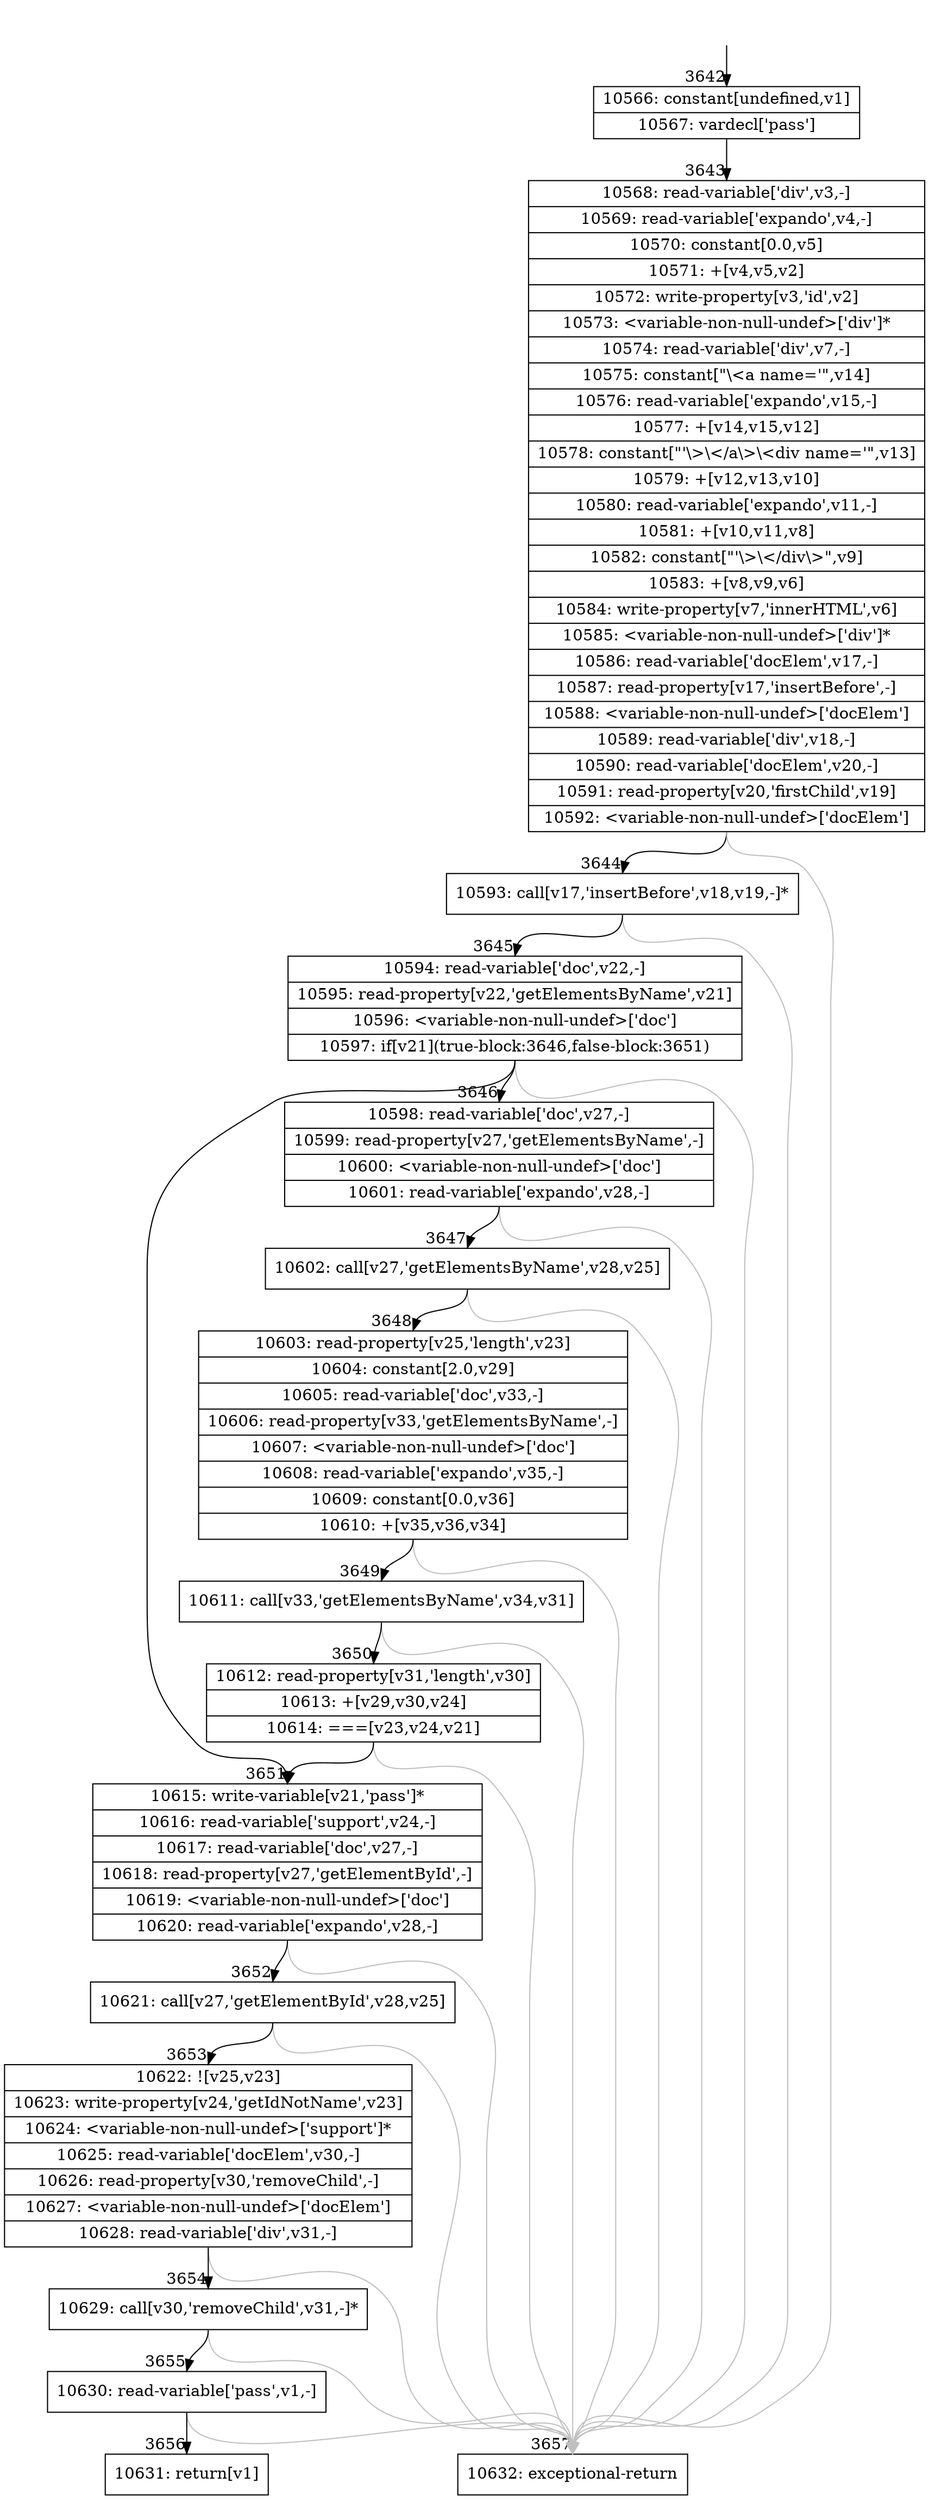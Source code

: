 digraph {
rankdir="TD"
BB_entry237[shape=none,label=""];
BB_entry237 -> BB3642 [tailport=s, headport=n, headlabel="    3642"]
BB3642 [shape=record label="{10566: constant[undefined,v1]|10567: vardecl['pass']}" ] 
BB3642 -> BB3643 [tailport=s, headport=n, headlabel="      3643"]
BB3643 [shape=record label="{10568: read-variable['div',v3,-]|10569: read-variable['expando',v4,-]|10570: constant[0.0,v5]|10571: +[v4,v5,v2]|10572: write-property[v3,'id',v2]|10573: \<variable-non-null-undef\>['div']*|10574: read-variable['div',v7,-]|10575: constant[\"\\\<a name='\",v14]|10576: read-variable['expando',v15,-]|10577: +[v14,v15,v12]|10578: constant[\"'\\\>\\\</a\\\>\\\<div name='\",v13]|10579: +[v12,v13,v10]|10580: read-variable['expando',v11,-]|10581: +[v10,v11,v8]|10582: constant[\"'\\\>\\\</div\\\>\",v9]|10583: +[v8,v9,v6]|10584: write-property[v7,'innerHTML',v6]|10585: \<variable-non-null-undef\>['div']*|10586: read-variable['docElem',v17,-]|10587: read-property[v17,'insertBefore',-]|10588: \<variable-non-null-undef\>['docElem']|10589: read-variable['div',v18,-]|10590: read-variable['docElem',v20,-]|10591: read-property[v20,'firstChild',v19]|10592: \<variable-non-null-undef\>['docElem']}" ] 
BB3643 -> BB3644 [tailport=s, headport=n, headlabel="      3644"]
BB3643 -> BB3657 [tailport=s, headport=n, color=gray, headlabel="      3657"]
BB3644 [shape=record label="{10593: call[v17,'insertBefore',v18,v19,-]*}" ] 
BB3644 -> BB3645 [tailport=s, headport=n, headlabel="      3645"]
BB3644 -> BB3657 [tailport=s, headport=n, color=gray]
BB3645 [shape=record label="{10594: read-variable['doc',v22,-]|10595: read-property[v22,'getElementsByName',v21]|10596: \<variable-non-null-undef\>['doc']|10597: if[v21](true-block:3646,false-block:3651)}" ] 
BB3645 -> BB3651 [tailport=s, headport=n, headlabel="      3651"]
BB3645 -> BB3646 [tailport=s, headport=n, headlabel="      3646"]
BB3645 -> BB3657 [tailport=s, headport=n, color=gray]
BB3646 [shape=record label="{10598: read-variable['doc',v27,-]|10599: read-property[v27,'getElementsByName',-]|10600: \<variable-non-null-undef\>['doc']|10601: read-variable['expando',v28,-]}" ] 
BB3646 -> BB3647 [tailport=s, headport=n, headlabel="      3647"]
BB3646 -> BB3657 [tailport=s, headport=n, color=gray]
BB3647 [shape=record label="{10602: call[v27,'getElementsByName',v28,v25]}" ] 
BB3647 -> BB3648 [tailport=s, headport=n, headlabel="      3648"]
BB3647 -> BB3657 [tailport=s, headport=n, color=gray]
BB3648 [shape=record label="{10603: read-property[v25,'length',v23]|10604: constant[2.0,v29]|10605: read-variable['doc',v33,-]|10606: read-property[v33,'getElementsByName',-]|10607: \<variable-non-null-undef\>['doc']|10608: read-variable['expando',v35,-]|10609: constant[0.0,v36]|10610: +[v35,v36,v34]}" ] 
BB3648 -> BB3649 [tailport=s, headport=n, headlabel="      3649"]
BB3648 -> BB3657 [tailport=s, headport=n, color=gray]
BB3649 [shape=record label="{10611: call[v33,'getElementsByName',v34,v31]}" ] 
BB3649 -> BB3650 [tailport=s, headport=n, headlabel="      3650"]
BB3649 -> BB3657 [tailport=s, headport=n, color=gray]
BB3650 [shape=record label="{10612: read-property[v31,'length',v30]|10613: +[v29,v30,v24]|10614: ===[v23,v24,v21]}" ] 
BB3650 -> BB3651 [tailport=s, headport=n]
BB3650 -> BB3657 [tailport=s, headport=n, color=gray]
BB3651 [shape=record label="{10615: write-variable[v21,'pass']*|10616: read-variable['support',v24,-]|10617: read-variable['doc',v27,-]|10618: read-property[v27,'getElementById',-]|10619: \<variable-non-null-undef\>['doc']|10620: read-variable['expando',v28,-]}" ] 
BB3651 -> BB3652 [tailport=s, headport=n, headlabel="      3652"]
BB3651 -> BB3657 [tailport=s, headport=n, color=gray]
BB3652 [shape=record label="{10621: call[v27,'getElementById',v28,v25]}" ] 
BB3652 -> BB3653 [tailport=s, headport=n, headlabel="      3653"]
BB3652 -> BB3657 [tailport=s, headport=n, color=gray]
BB3653 [shape=record label="{10622: ![v25,v23]|10623: write-property[v24,'getIdNotName',v23]|10624: \<variable-non-null-undef\>['support']*|10625: read-variable['docElem',v30,-]|10626: read-property[v30,'removeChild',-]|10627: \<variable-non-null-undef\>['docElem']|10628: read-variable['div',v31,-]}" ] 
BB3653 -> BB3654 [tailport=s, headport=n, headlabel="      3654"]
BB3653 -> BB3657 [tailport=s, headport=n, color=gray]
BB3654 [shape=record label="{10629: call[v30,'removeChild',v31,-]*}" ] 
BB3654 -> BB3655 [tailport=s, headport=n, headlabel="      3655"]
BB3654 -> BB3657 [tailport=s, headport=n, color=gray]
BB3655 [shape=record label="{10630: read-variable['pass',v1,-]}" ] 
BB3655 -> BB3656 [tailport=s, headport=n, headlabel="      3656"]
BB3655 -> BB3657 [tailport=s, headport=n, color=gray]
BB3656 [shape=record label="{10631: return[v1]}" ] 
BB3657 [shape=record label="{10632: exceptional-return}" ] 
}
